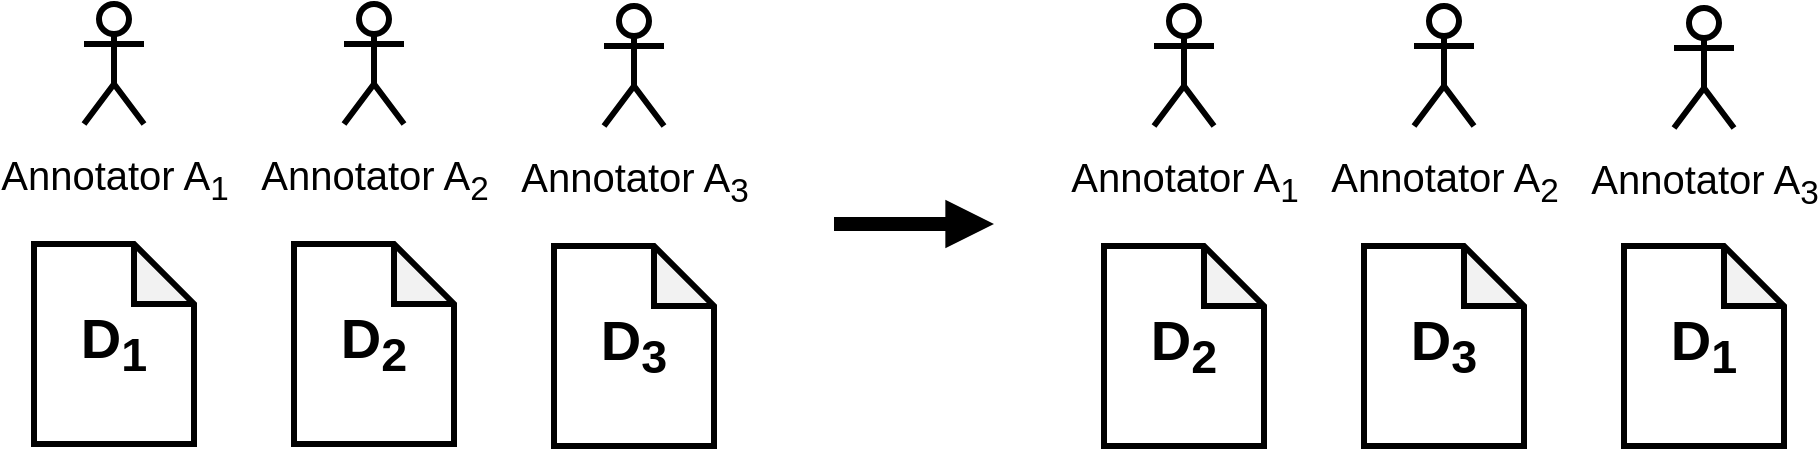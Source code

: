 <mxfile version="20.6.0" type="github">
  <diagram id="C5RBs43oDa-KdzZeNtuy" name="Page-1">
    <mxGraphModel dx="1350" dy="1913" grid="1" gridSize="10" guides="1" tooltips="1" connect="1" arrows="1" fold="1" page="1" pageScale="1" pageWidth="827" pageHeight="1169" math="0" shadow="0">
      <root>
        <mxCell id="WIyWlLk6GJQsqaUBKTNV-0" />
        <mxCell id="WIyWlLk6GJQsqaUBKTNV-1" parent="WIyWlLk6GJQsqaUBKTNV-0" />
        <mxCell id="zuYxjx-_k26lUVq1GKM3-11" value="" style="endArrow=block;html=1;rounded=0;strokeWidth=7;fontSize=28;endFill=1;" edge="1" parent="WIyWlLk6GJQsqaUBKTNV-1">
          <mxGeometry width="50" height="50" relative="1" as="geometry">
            <mxPoint x="440" y="-210" as="sourcePoint" />
            <mxPoint x="520" y="-210" as="targetPoint" />
          </mxGeometry>
        </mxCell>
        <mxCell id="zuYxjx-_k26lUVq1GKM3-19" value="&lt;font size=&quot;1&quot; style=&quot;&quot;&gt;&lt;b style=&quot;font-size: 28px;&quot;&gt;D&lt;sub&gt;1&lt;/sub&gt;&lt;/b&gt;&lt;/font&gt;" style="shape=note;whiteSpace=wrap;html=1;backgroundOutline=1;darkOpacity=0.05;strokeWidth=3;" vertex="1" parent="WIyWlLk6GJQsqaUBKTNV-1">
          <mxGeometry x="40" y="-200" width="80" height="100" as="geometry" />
        </mxCell>
        <mxCell id="zuYxjx-_k26lUVq1GKM3-20" value="&lt;font size=&quot;1&quot; style=&quot;&quot;&gt;&lt;b style=&quot;font-size: 28px;&quot;&gt;D&lt;sub&gt;2&lt;/sub&gt;&lt;/b&gt;&lt;/font&gt;" style="shape=note;whiteSpace=wrap;html=1;backgroundOutline=1;darkOpacity=0.05;strokeWidth=3;" vertex="1" parent="WIyWlLk6GJQsqaUBKTNV-1">
          <mxGeometry x="170" y="-200" width="80" height="100" as="geometry" />
        </mxCell>
        <mxCell id="zuYxjx-_k26lUVq1GKM3-21" style="edgeStyle=orthogonalEdgeStyle;rounded=0;orthogonalLoop=1;jettySize=auto;html=1;exitX=0.5;exitY=1;exitDx=0;exitDy=0;strokeWidth=3;fontSize=28;" edge="1" parent="WIyWlLk6GJQsqaUBKTNV-1">
          <mxGeometry relative="1" as="geometry">
            <mxPoint x="130" y="-140" as="sourcePoint" />
            <mxPoint x="130" y="-140" as="targetPoint" />
          </mxGeometry>
        </mxCell>
        <mxCell id="zuYxjx-_k26lUVq1GKM3-22" value="&lt;font style=&quot;font-size: 20px;&quot;&gt;Annotator A&lt;sub&gt;1&lt;/sub&gt;&lt;/font&gt;" style="shape=umlActor;verticalLabelPosition=bottom;verticalAlign=top;html=1;outlineConnect=0;strokeWidth=3;fontSize=28;" vertex="1" parent="WIyWlLk6GJQsqaUBKTNV-1">
          <mxGeometry x="65" y="-320" width="30" height="60" as="geometry" />
        </mxCell>
        <mxCell id="zuYxjx-_k26lUVq1GKM3-23" value="&lt;font style=&quot;font-size: 20px;&quot;&gt;Annotator A&lt;sub&gt;2&lt;/sub&gt;&lt;/font&gt;" style="shape=umlActor;verticalLabelPosition=bottom;verticalAlign=top;html=1;outlineConnect=0;strokeWidth=3;fontSize=28;" vertex="1" parent="WIyWlLk6GJQsqaUBKTNV-1">
          <mxGeometry x="195" y="-320" width="30" height="60" as="geometry" />
        </mxCell>
        <mxCell id="zuYxjx-_k26lUVq1GKM3-24" value="&lt;font size=&quot;1&quot; style=&quot;&quot;&gt;&lt;b style=&quot;font-size: 28px;&quot;&gt;D&lt;sub&gt;3&lt;/sub&gt;&lt;/b&gt;&lt;/font&gt;" style="shape=note;whiteSpace=wrap;html=1;backgroundOutline=1;darkOpacity=0.05;strokeWidth=3;" vertex="1" parent="WIyWlLk6GJQsqaUBKTNV-1">
          <mxGeometry x="300" y="-199" width="80" height="100" as="geometry" />
        </mxCell>
        <mxCell id="zuYxjx-_k26lUVq1GKM3-25" style="edgeStyle=orthogonalEdgeStyle;rounded=0;orthogonalLoop=1;jettySize=auto;html=1;exitX=0.5;exitY=1;exitDx=0;exitDy=0;strokeWidth=3;fontSize=28;" edge="1" parent="WIyWlLk6GJQsqaUBKTNV-1">
          <mxGeometry relative="1" as="geometry">
            <mxPoint x="270" y="-139" as="sourcePoint" />
            <mxPoint x="270" y="-139" as="targetPoint" />
          </mxGeometry>
        </mxCell>
        <mxCell id="zuYxjx-_k26lUVq1GKM3-26" value="&lt;font style=&quot;font-size: 20px;&quot;&gt;Annotator A&lt;sub&gt;3&lt;/sub&gt;&lt;/font&gt;" style="shape=umlActor;verticalLabelPosition=bottom;verticalAlign=top;html=1;outlineConnect=0;strokeWidth=3;fontSize=28;" vertex="1" parent="WIyWlLk6GJQsqaUBKTNV-1">
          <mxGeometry x="325" y="-319" width="30" height="60" as="geometry" />
        </mxCell>
        <mxCell id="zuYxjx-_k26lUVq1GKM3-30" value="&lt;font style=&quot;font-size: 20px;&quot;&gt;Annotator A&lt;sub&gt;1&lt;/sub&gt;&lt;/font&gt;" style="shape=umlActor;verticalLabelPosition=bottom;verticalAlign=top;html=1;outlineConnect=0;strokeWidth=3;fontSize=28;" vertex="1" parent="WIyWlLk6GJQsqaUBKTNV-1">
          <mxGeometry x="600" y="-319" width="30" height="60" as="geometry" />
        </mxCell>
        <mxCell id="zuYxjx-_k26lUVq1GKM3-31" value="&lt;font style=&quot;font-size: 20px;&quot;&gt;Annotator A&lt;sub&gt;2&lt;/sub&gt;&lt;/font&gt;" style="shape=umlActor;verticalLabelPosition=bottom;verticalAlign=top;html=1;outlineConnect=0;strokeWidth=3;fontSize=28;" vertex="1" parent="WIyWlLk6GJQsqaUBKTNV-1">
          <mxGeometry x="730" y="-319" width="30" height="60" as="geometry" />
        </mxCell>
        <mxCell id="zuYxjx-_k26lUVq1GKM3-32" value="&lt;font style=&quot;font-size: 20px;&quot;&gt;Annotator A&lt;sub&gt;3&lt;/sub&gt;&lt;/font&gt;" style="shape=umlActor;verticalLabelPosition=bottom;verticalAlign=top;html=1;outlineConnect=0;strokeWidth=3;fontSize=28;" vertex="1" parent="WIyWlLk6GJQsqaUBKTNV-1">
          <mxGeometry x="860" y="-318" width="30" height="60" as="geometry" />
        </mxCell>
        <mxCell id="zuYxjx-_k26lUVq1GKM3-33" value="&lt;font size=&quot;1&quot; style=&quot;&quot;&gt;&lt;b style=&quot;font-size: 28px;&quot;&gt;D&lt;sub&gt;1&lt;/sub&gt;&lt;/b&gt;&lt;/font&gt;" style="shape=note;whiteSpace=wrap;html=1;backgroundOutline=1;darkOpacity=0.05;strokeWidth=3;" vertex="1" parent="WIyWlLk6GJQsqaUBKTNV-1">
          <mxGeometry x="835" y="-199" width="80" height="100" as="geometry" />
        </mxCell>
        <mxCell id="zuYxjx-_k26lUVq1GKM3-34" value="&lt;font size=&quot;1&quot; style=&quot;&quot;&gt;&lt;b style=&quot;font-size: 28px;&quot;&gt;D&lt;sub&gt;3&lt;/sub&gt;&lt;/b&gt;&lt;/font&gt;" style="shape=note;whiteSpace=wrap;html=1;backgroundOutline=1;darkOpacity=0.05;strokeWidth=3;" vertex="1" parent="WIyWlLk6GJQsqaUBKTNV-1">
          <mxGeometry x="705" y="-199" width="80" height="100" as="geometry" />
        </mxCell>
        <mxCell id="zuYxjx-_k26lUVq1GKM3-35" value="&lt;font size=&quot;1&quot; style=&quot;&quot;&gt;&lt;b style=&quot;font-size: 28px;&quot;&gt;D&lt;sub&gt;2&lt;/sub&gt;&lt;/b&gt;&lt;/font&gt;" style="shape=note;whiteSpace=wrap;html=1;backgroundOutline=1;darkOpacity=0.05;strokeWidth=3;" vertex="1" parent="WIyWlLk6GJQsqaUBKTNV-1">
          <mxGeometry x="575" y="-199" width="80" height="100" as="geometry" />
        </mxCell>
      </root>
    </mxGraphModel>
  </diagram>
</mxfile>
